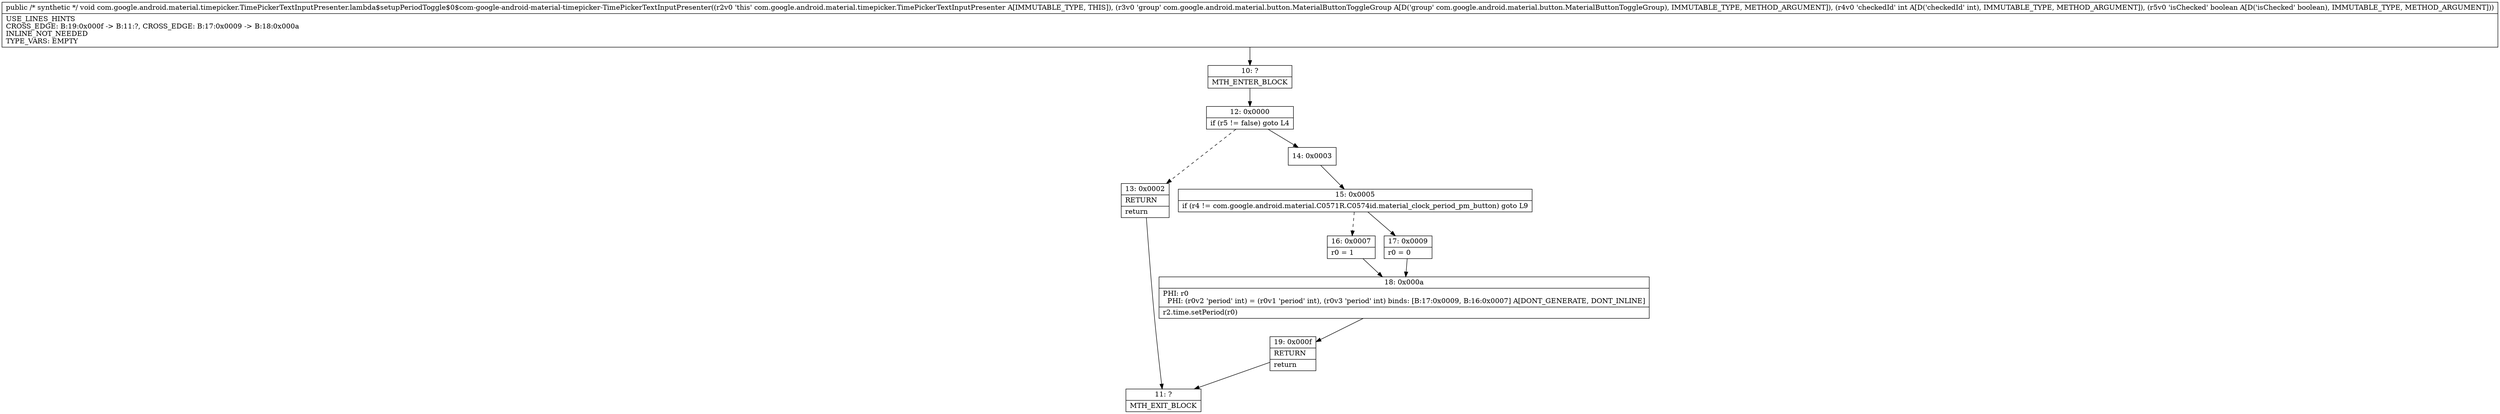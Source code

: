 digraph "CFG forcom.google.android.material.timepicker.TimePickerTextInputPresenter.lambda$setupPeriodToggle$0$com\-google\-android\-material\-timepicker\-TimePickerTextInputPresenter(Lcom\/google\/android\/material\/button\/MaterialButtonToggleGroup;IZ)V" {
Node_10 [shape=record,label="{10\:\ ?|MTH_ENTER_BLOCK\l}"];
Node_12 [shape=record,label="{12\:\ 0x0000|if (r5 != false) goto L4\l}"];
Node_13 [shape=record,label="{13\:\ 0x0002|RETURN\l|return\l}"];
Node_11 [shape=record,label="{11\:\ ?|MTH_EXIT_BLOCK\l}"];
Node_14 [shape=record,label="{14\:\ 0x0003}"];
Node_15 [shape=record,label="{15\:\ 0x0005|if (r4 != com.google.android.material.C0571R.C0574id.material_clock_period_pm_button) goto L9\l}"];
Node_16 [shape=record,label="{16\:\ 0x0007|r0 = 1\l}"];
Node_18 [shape=record,label="{18\:\ 0x000a|PHI: r0 \l  PHI: (r0v2 'period' int) = (r0v1 'period' int), (r0v3 'period' int) binds: [B:17:0x0009, B:16:0x0007] A[DONT_GENERATE, DONT_INLINE]\l|r2.time.setPeriod(r0)\l}"];
Node_19 [shape=record,label="{19\:\ 0x000f|RETURN\l|return\l}"];
Node_17 [shape=record,label="{17\:\ 0x0009|r0 = 0\l}"];
MethodNode[shape=record,label="{public \/* synthetic *\/ void com.google.android.material.timepicker.TimePickerTextInputPresenter.lambda$setupPeriodToggle$0$com\-google\-android\-material\-timepicker\-TimePickerTextInputPresenter((r2v0 'this' com.google.android.material.timepicker.TimePickerTextInputPresenter A[IMMUTABLE_TYPE, THIS]), (r3v0 'group' com.google.android.material.button.MaterialButtonToggleGroup A[D('group' com.google.android.material.button.MaterialButtonToggleGroup), IMMUTABLE_TYPE, METHOD_ARGUMENT]), (r4v0 'checkedId' int A[D('checkedId' int), IMMUTABLE_TYPE, METHOD_ARGUMENT]), (r5v0 'isChecked' boolean A[D('isChecked' boolean), IMMUTABLE_TYPE, METHOD_ARGUMENT]))  | USE_LINES_HINTS\lCROSS_EDGE: B:19:0x000f \-\> B:11:?, CROSS_EDGE: B:17:0x0009 \-\> B:18:0x000a\lINLINE_NOT_NEEDED\lTYPE_VARS: EMPTY\l}"];
MethodNode -> Node_10;Node_10 -> Node_12;
Node_12 -> Node_13[style=dashed];
Node_12 -> Node_14;
Node_13 -> Node_11;
Node_14 -> Node_15;
Node_15 -> Node_16[style=dashed];
Node_15 -> Node_17;
Node_16 -> Node_18;
Node_18 -> Node_19;
Node_19 -> Node_11;
Node_17 -> Node_18;
}

